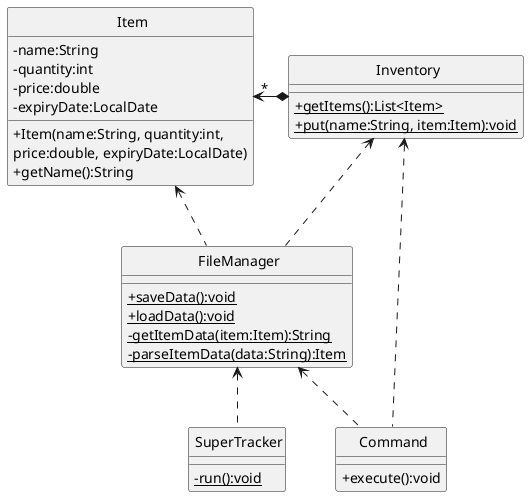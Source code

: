 @startuml
skinparam classAttributeIconSize 0
skinparam CircledCharacterFontSize 0
skinparam CircledCharacterRadius 0

class SuperTracker
class FileManager
class Inventory
class Item
class Command

FileManager <.. SuperTracker
Inventory <.. FileManager
Item <. FileManager
Item "*" <-* Inventory
FileManager <.. Command
Inventory <.. Command

class FileManager {
    {static}+saveData():void
    {static}+loadData():void
    {static}-getItemData(item:Item):String
    {static}-parseItemData(data:String):Item
}

class SuperTracker {
    {static}-run():void
}

class Command {
    +execute():void
}

class Inventory {
    {static}+getItems():List<Item>
    {static}+put(name:String, item:Item):void
}

class Item {
    -name:String
    -quantity:int
    -price:double
    -expiryDate:LocalDate
    +Item(name:String, quantity:int,
    price:double, expiryDate:LocalDate)
    +getName():String
}

@enduml